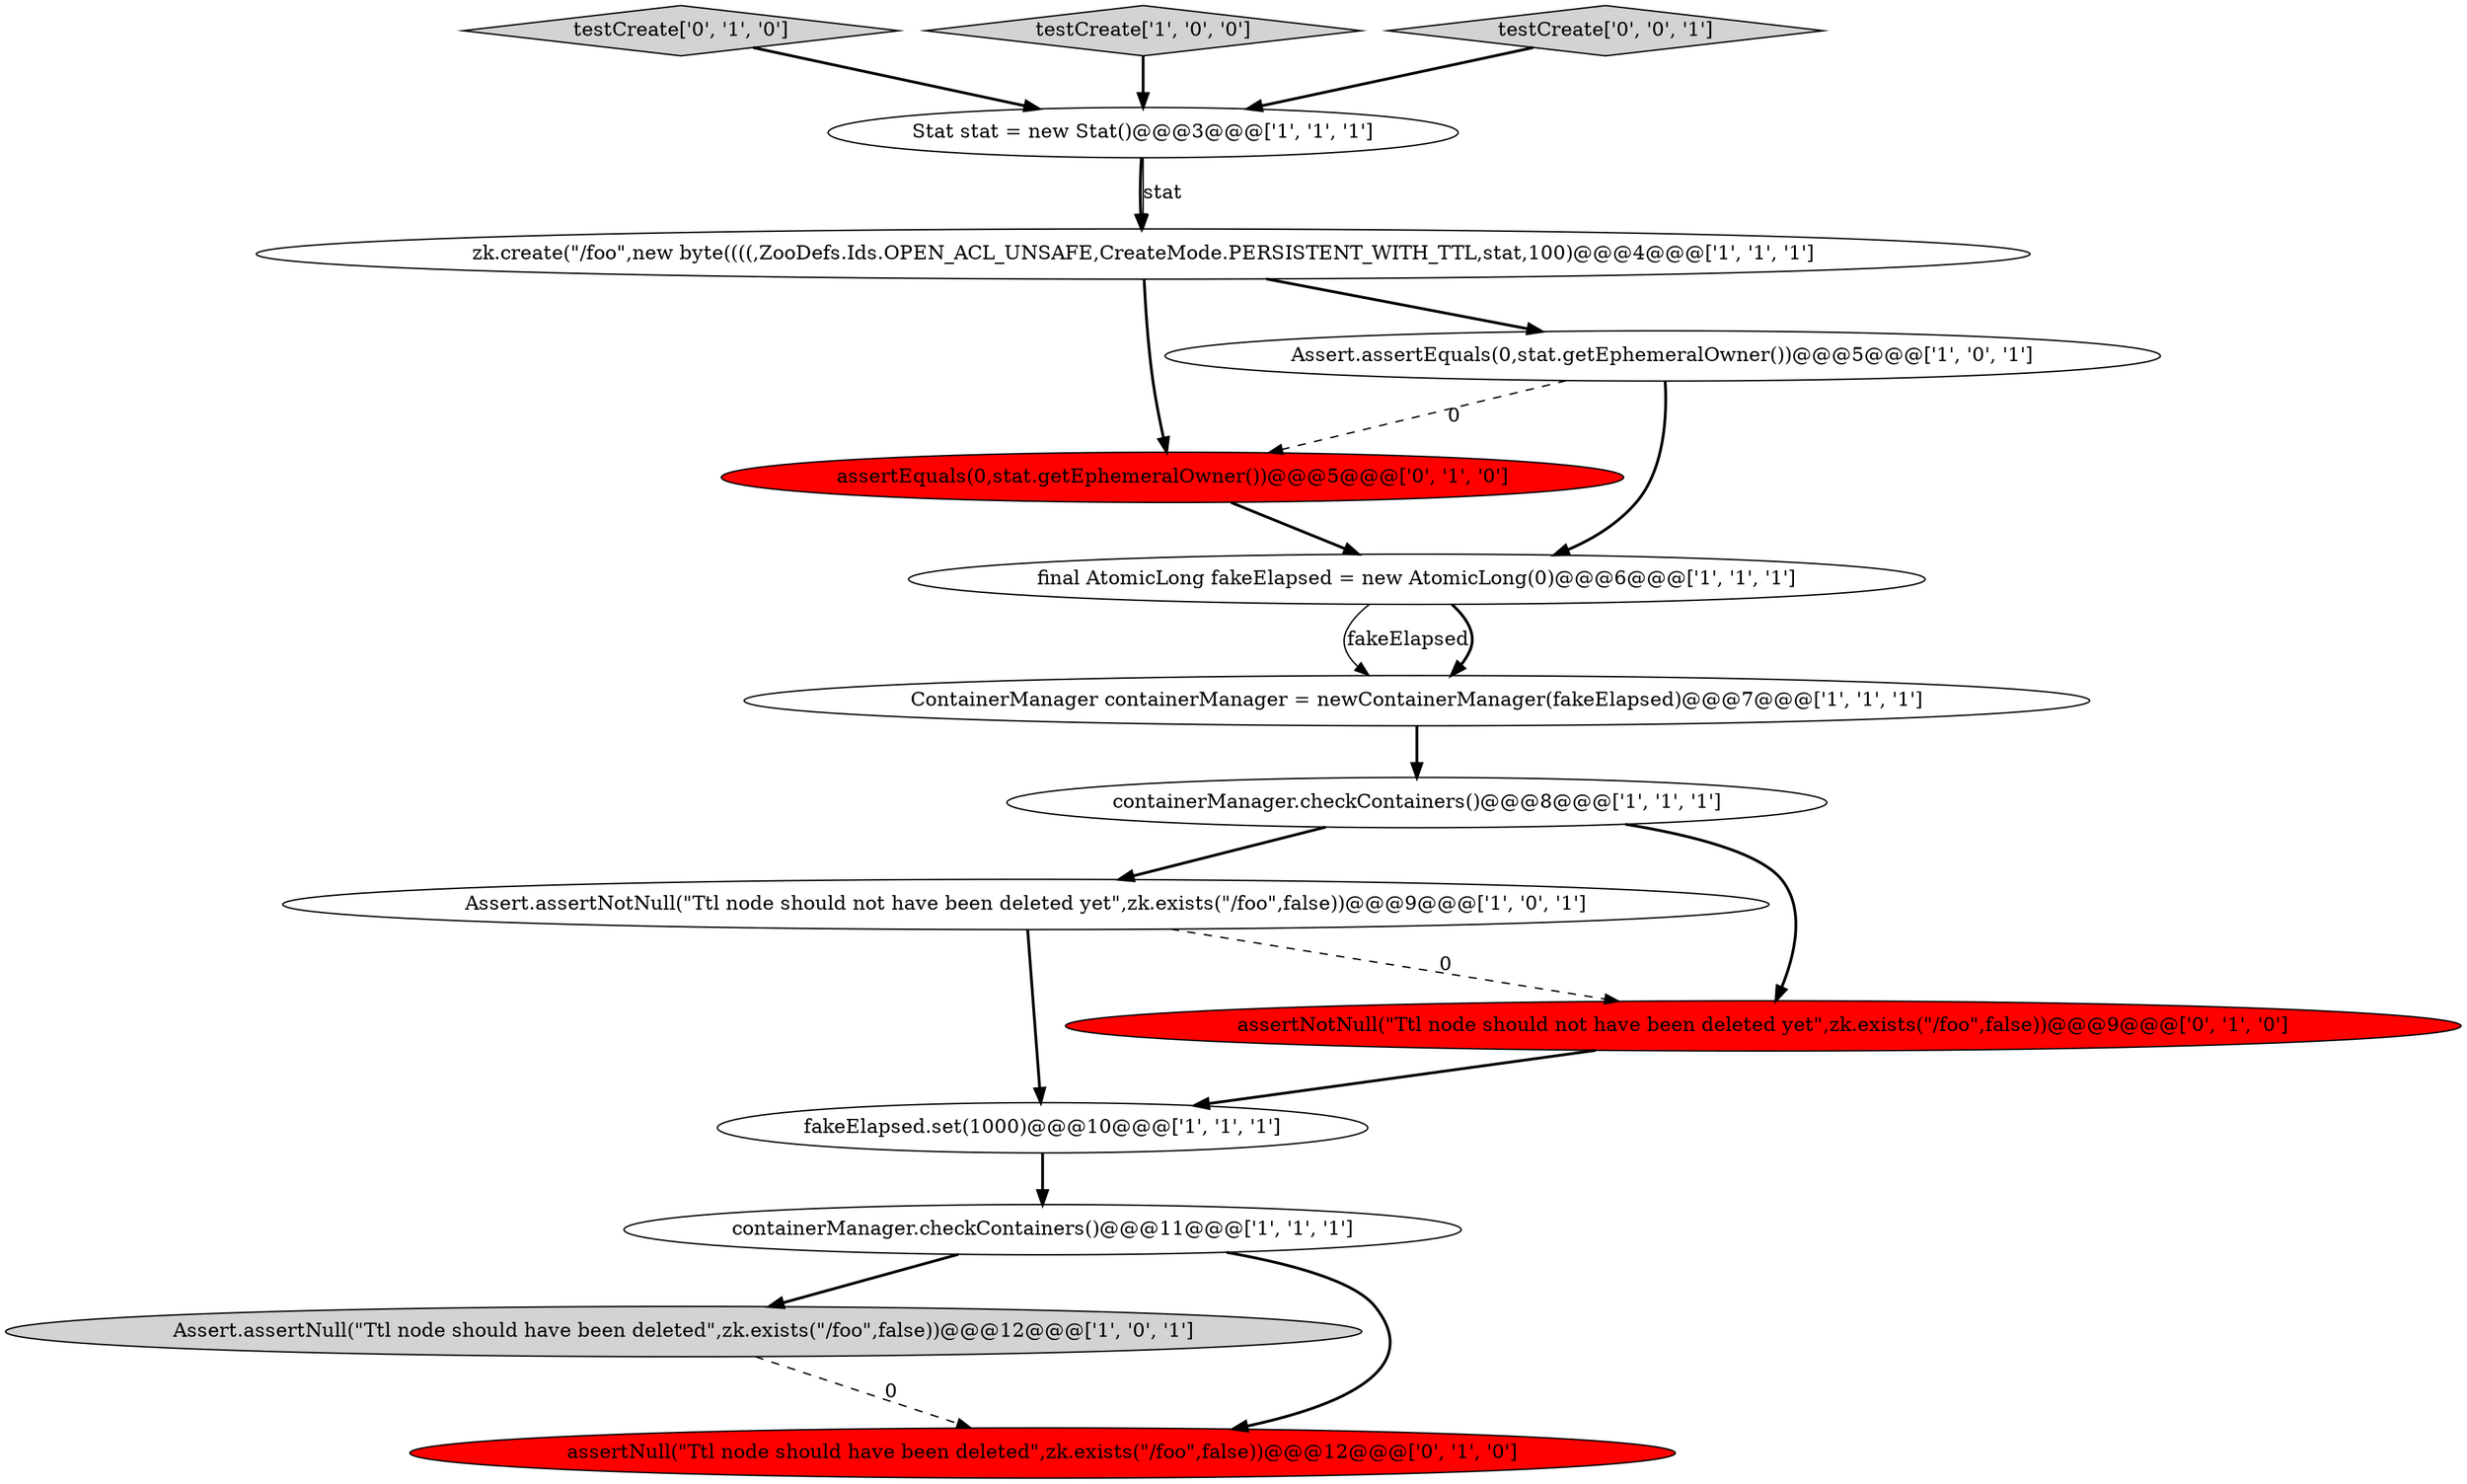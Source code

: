 digraph {
7 [style = filled, label = "Assert.assertNotNull(\"Ttl node should not have been deleted yet\",zk.exists(\"/foo\",false))@@@9@@@['1', '0', '1']", fillcolor = white, shape = ellipse image = "AAA0AAABBB1BBB"];
0 [style = filled, label = "Assert.assertNull(\"Ttl node should have been deleted\",zk.exists(\"/foo\",false))@@@12@@@['1', '0', '1']", fillcolor = lightgray, shape = ellipse image = "AAA0AAABBB1BBB"];
2 [style = filled, label = "Stat stat = new Stat()@@@3@@@['1', '1', '1']", fillcolor = white, shape = ellipse image = "AAA0AAABBB1BBB"];
1 [style = filled, label = "fakeElapsed.set(1000)@@@10@@@['1', '1', '1']", fillcolor = white, shape = ellipse image = "AAA0AAABBB1BBB"];
11 [style = filled, label = "assertEquals(0,stat.getEphemeralOwner())@@@5@@@['0', '1', '0']", fillcolor = red, shape = ellipse image = "AAA1AAABBB2BBB"];
9 [style = filled, label = "Assert.assertEquals(0,stat.getEphemeralOwner())@@@5@@@['1', '0', '1']", fillcolor = white, shape = ellipse image = "AAA0AAABBB1BBB"];
13 [style = filled, label = "testCreate['0', '1', '0']", fillcolor = lightgray, shape = diamond image = "AAA0AAABBB2BBB"];
6 [style = filled, label = "zk.create(\"/foo\",new byte((((,ZooDefs.Ids.OPEN_ACL_UNSAFE,CreateMode.PERSISTENT_WITH_TTL,stat,100)@@@4@@@['1', '1', '1']", fillcolor = white, shape = ellipse image = "AAA0AAABBB1BBB"];
14 [style = filled, label = "assertNull(\"Ttl node should have been deleted\",zk.exists(\"/foo\",false))@@@12@@@['0', '1', '0']", fillcolor = red, shape = ellipse image = "AAA1AAABBB2BBB"];
12 [style = filled, label = "assertNotNull(\"Ttl node should not have been deleted yet\",zk.exists(\"/foo\",false))@@@9@@@['0', '1', '0']", fillcolor = red, shape = ellipse image = "AAA1AAABBB2BBB"];
3 [style = filled, label = "final AtomicLong fakeElapsed = new AtomicLong(0)@@@6@@@['1', '1', '1']", fillcolor = white, shape = ellipse image = "AAA0AAABBB1BBB"];
10 [style = filled, label = "testCreate['1', '0', '0']", fillcolor = lightgray, shape = diamond image = "AAA0AAABBB1BBB"];
15 [style = filled, label = "testCreate['0', '0', '1']", fillcolor = lightgray, shape = diamond image = "AAA0AAABBB3BBB"];
4 [style = filled, label = "containerManager.checkContainers()@@@11@@@['1', '1', '1']", fillcolor = white, shape = ellipse image = "AAA0AAABBB1BBB"];
5 [style = filled, label = "ContainerManager containerManager = newContainerManager(fakeElapsed)@@@7@@@['1', '1', '1']", fillcolor = white, shape = ellipse image = "AAA0AAABBB1BBB"];
8 [style = filled, label = "containerManager.checkContainers()@@@8@@@['1', '1', '1']", fillcolor = white, shape = ellipse image = "AAA0AAABBB1BBB"];
5->8 [style = bold, label=""];
1->4 [style = bold, label=""];
4->14 [style = bold, label=""];
15->2 [style = bold, label=""];
7->1 [style = bold, label=""];
2->6 [style = bold, label=""];
3->5 [style = solid, label="fakeElapsed"];
12->1 [style = bold, label=""];
8->7 [style = bold, label=""];
4->0 [style = bold, label=""];
0->14 [style = dashed, label="0"];
3->5 [style = bold, label=""];
11->3 [style = bold, label=""];
6->11 [style = bold, label=""];
2->6 [style = solid, label="stat"];
7->12 [style = dashed, label="0"];
9->3 [style = bold, label=""];
9->11 [style = dashed, label="0"];
10->2 [style = bold, label=""];
6->9 [style = bold, label=""];
8->12 [style = bold, label=""];
13->2 [style = bold, label=""];
}
